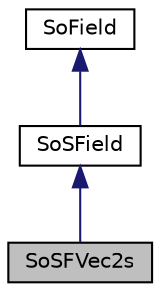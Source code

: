digraph "SoSFVec2s"
{
 // LATEX_PDF_SIZE
  edge [fontname="Helvetica",fontsize="10",labelfontname="Helvetica",labelfontsize="10"];
  node [fontname="Helvetica",fontsize="10",shape=record];
  Node1 [label="SoSFVec2s",height=0.2,width=0.4,color="black", fillcolor="grey75", style="filled", fontcolor="black",tooltip="The SoSFVec2s class is a container for an SbVec2s vector."];
  Node2 -> Node1 [dir="back",color="midnightblue",fontsize="10",style="solid",fontname="Helvetica"];
  Node2 [label="SoSField",height=0.2,width=0.4,color="black", fillcolor="white", style="filled",URL="$classSoSField.html",tooltip="The SoSField class is the base class for fields which contains only a single value."];
  Node3 -> Node2 [dir="back",color="midnightblue",fontsize="10",style="solid",fontname="Helvetica"];
  Node3 [label="SoField",height=0.2,width=0.4,color="black", fillcolor="white", style="filled",URL="$classSoField.html",tooltip="The SoField class is the top-level abstract base class for fields."];
}
